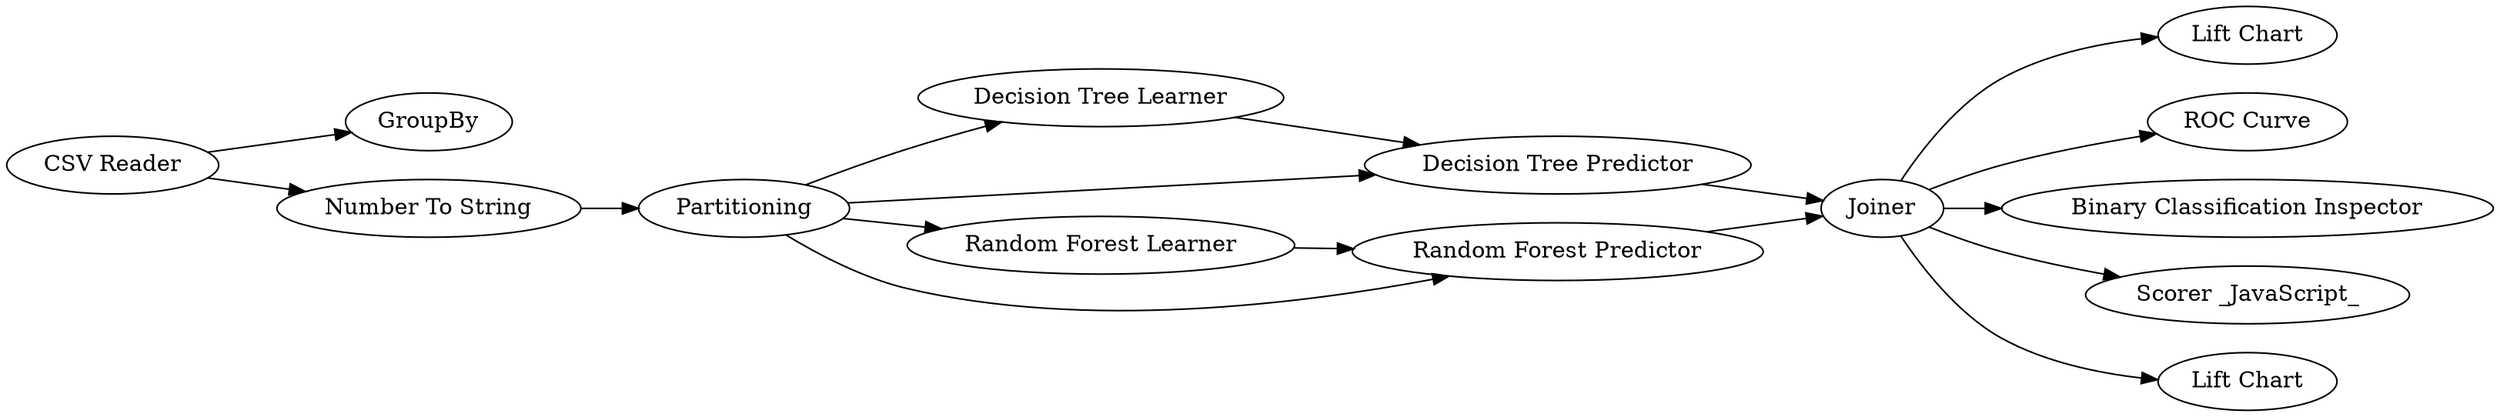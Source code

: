 digraph {
	61 -> 97
	103 -> 104
	114 -> 100
	115 -> 116
	104 -> 114
	61 -> 65
	97 -> 65
	61 -> 103
	114 -> 117
	114 -> 108
	114 -> 102
	107 -> 61
	115 -> 107
	61 -> 104
	114 -> 110
	65 -> 114
	107 [label="Number To String"]
	110 [label="Lift Chart"]
	103 [label="Random Forest Learner"]
	104 [label="Random Forest Predictor"]
	102 [label="Scorer _JavaScript_"]
	115 [label="CSV Reader"]
	65 [label="Decision Tree Predictor"]
	97 [label="Decision Tree Learner"]
	116 [label=GroupBy]
	61 [label=Partitioning]
	108 [label="Binary Classification Inspector"]
	100 [label="Lift Chart"]
	114 [label=Joiner]
	117 [label="ROC Curve"]
	rankdir=LR
}
